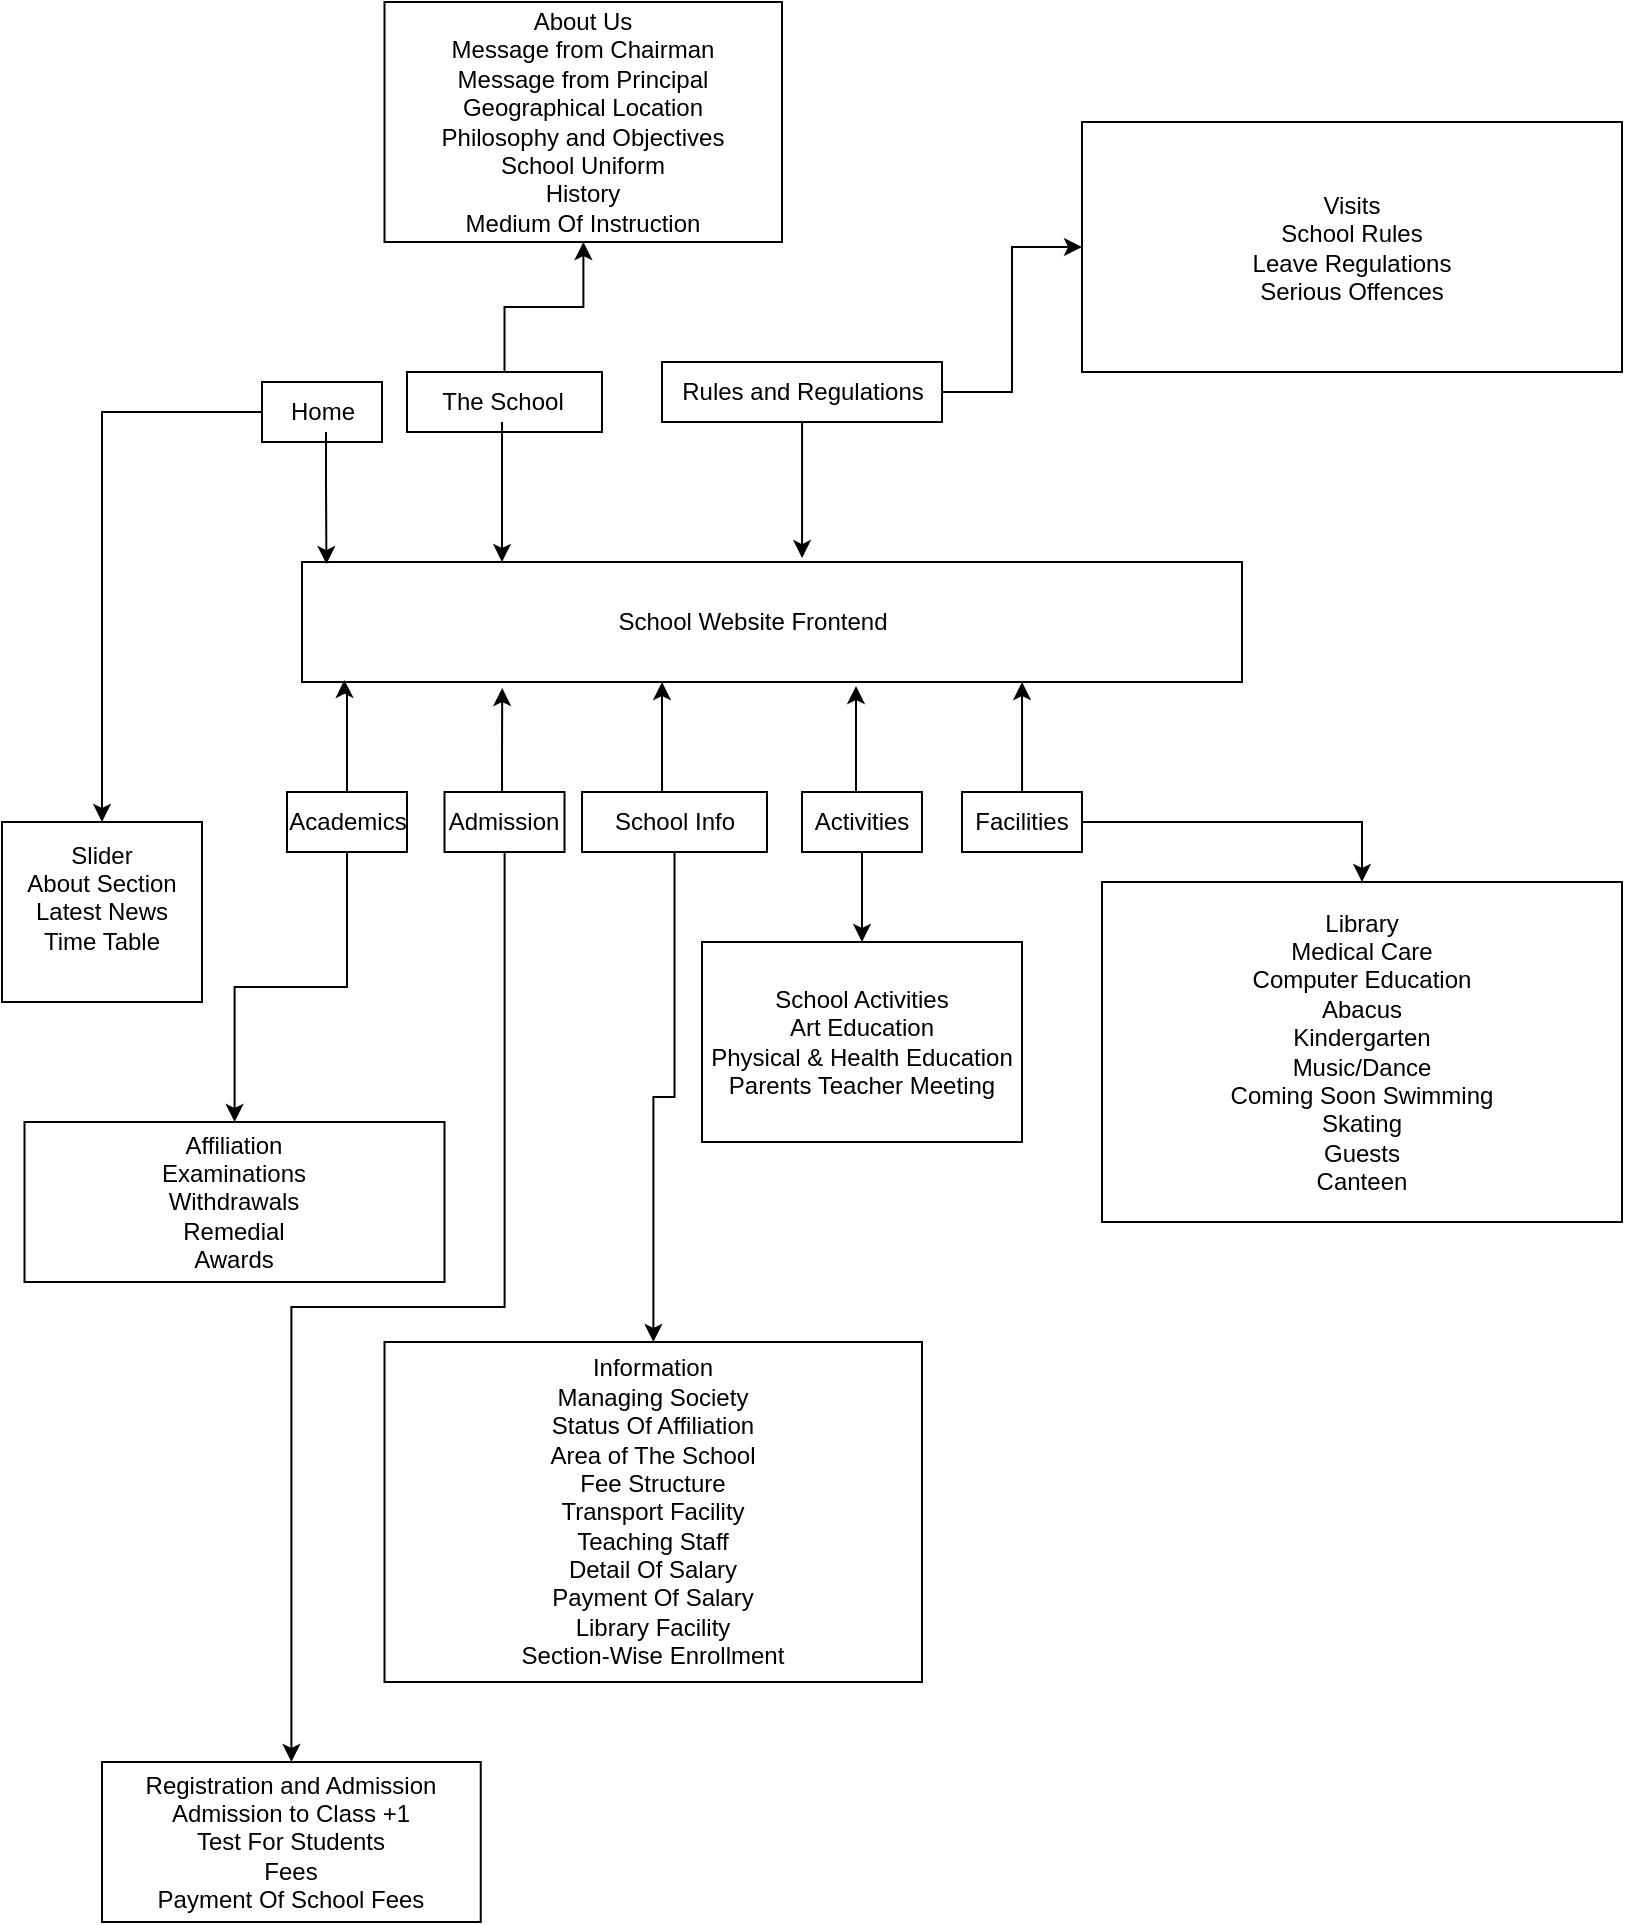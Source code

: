 <mxfile version="14.7.4" type="github">
  <diagram id="DRk5xCEyPXGiM2EW_BMv" name="Page-1">
    <mxGraphModel dx="1422" dy="1894" grid="1" gridSize="10" guides="1" tooltips="1" connect="1" arrows="1" fold="1" page="1" pageScale="1" pageWidth="850" pageHeight="1100" math="0" shadow="0">
      <root>
        <mxCell id="0" />
        <mxCell id="1" parent="0" />
        <mxCell id="dGhKGEyHy4dt6LcUNYCe-1" value="" style="rounded=0;whiteSpace=wrap;html=1;" vertex="1" parent="1">
          <mxGeometry x="170" y="200" width="470" height="60" as="geometry" />
        </mxCell>
        <mxCell id="dGhKGEyHy4dt6LcUNYCe-2" value="School Website Frontend&lt;br&gt;" style="text;html=1;resizable=0;autosize=1;align=center;verticalAlign=middle;points=[];fillColor=none;strokeColor=none;rounded=0;" vertex="1" parent="1">
          <mxGeometry x="320" y="220" width="150" height="20" as="geometry" />
        </mxCell>
        <mxCell id="dGhKGEyHy4dt6LcUNYCe-68" value="" style="edgeStyle=orthogonalEdgeStyle;rounded=0;orthogonalLoop=1;jettySize=auto;html=1;" edge="1" parent="1" source="dGhKGEyHy4dt6LcUNYCe-19" target="dGhKGEyHy4dt6LcUNYCe-67">
          <mxGeometry relative="1" as="geometry" />
        </mxCell>
        <mxCell id="dGhKGEyHy4dt6LcUNYCe-19" value="" style="rounded=0;whiteSpace=wrap;html=1;" vertex="1" parent="1">
          <mxGeometry x="222.5" y="105" width="97.5" height="30" as="geometry" />
        </mxCell>
        <mxCell id="dGhKGEyHy4dt6LcUNYCe-64" value="" style="edgeStyle=orthogonalEdgeStyle;rounded=0;orthogonalLoop=1;jettySize=auto;html=1;entryX=0.532;entryY=-0.033;entryDx=0;entryDy=0;entryPerimeter=0;" edge="1" parent="1" source="dGhKGEyHy4dt6LcUNYCe-21" target="dGhKGEyHy4dt6LcUNYCe-1">
          <mxGeometry relative="1" as="geometry">
            <mxPoint x="420" y="190" as="targetPoint" />
          </mxGeometry>
        </mxCell>
        <mxCell id="dGhKGEyHy4dt6LcUNYCe-70" value="" style="edgeStyle=orthogonalEdgeStyle;rounded=0;orthogonalLoop=1;jettySize=auto;html=1;" edge="1" parent="1" source="dGhKGEyHy4dt6LcUNYCe-21" target="dGhKGEyHy4dt6LcUNYCe-69">
          <mxGeometry relative="1" as="geometry" />
        </mxCell>
        <mxCell id="dGhKGEyHy4dt6LcUNYCe-21" value="" style="rounded=0;whiteSpace=wrap;html=1;" vertex="1" parent="1">
          <mxGeometry x="350" y="100" width="140" height="30" as="geometry" />
        </mxCell>
        <mxCell id="dGhKGEyHy4dt6LcUNYCe-53" value="" style="edgeStyle=orthogonalEdgeStyle;rounded=0;orthogonalLoop=1;jettySize=auto;html=1;entryX=0.045;entryY=0.983;entryDx=0;entryDy=0;entryPerimeter=0;" edge="1" parent="1" source="dGhKGEyHy4dt6LcUNYCe-22" target="dGhKGEyHy4dt6LcUNYCe-1">
          <mxGeometry relative="1" as="geometry">
            <mxPoint x="350" y="270" as="targetPoint" />
            <Array as="points">
              <mxPoint x="193" y="263" />
              <mxPoint x="191" y="263" />
            </Array>
          </mxGeometry>
        </mxCell>
        <mxCell id="dGhKGEyHy4dt6LcUNYCe-72" value="" style="edgeStyle=orthogonalEdgeStyle;rounded=0;orthogonalLoop=1;jettySize=auto;html=1;" edge="1" parent="1" source="dGhKGEyHy4dt6LcUNYCe-22" target="dGhKGEyHy4dt6LcUNYCe-71">
          <mxGeometry relative="1" as="geometry" />
        </mxCell>
        <mxCell id="dGhKGEyHy4dt6LcUNYCe-22" value="Academics" style="rounded=0;whiteSpace=wrap;html=1;" vertex="1" parent="1">
          <mxGeometry x="162.5" y="315" width="60" height="30" as="geometry" />
        </mxCell>
        <mxCell id="dGhKGEyHy4dt6LcUNYCe-56" value="" style="edgeStyle=orthogonalEdgeStyle;rounded=0;orthogonalLoop=1;jettySize=auto;html=1;" edge="1" parent="1" source="dGhKGEyHy4dt6LcUNYCe-23">
          <mxGeometry relative="1" as="geometry">
            <mxPoint x="350" y="260" as="targetPoint" />
            <Array as="points">
              <mxPoint x="350" y="260" />
            </Array>
          </mxGeometry>
        </mxCell>
        <mxCell id="dGhKGEyHy4dt6LcUNYCe-77" value="" style="edgeStyle=orthogonalEdgeStyle;rounded=0;orthogonalLoop=1;jettySize=auto;html=1;" edge="1" parent="1" source="dGhKGEyHy4dt6LcUNYCe-23" target="dGhKGEyHy4dt6LcUNYCe-76">
          <mxGeometry relative="1" as="geometry" />
        </mxCell>
        <mxCell id="dGhKGEyHy4dt6LcUNYCe-23" value="School Info" style="rounded=0;whiteSpace=wrap;html=1;" vertex="1" parent="1">
          <mxGeometry x="310" y="315" width="92.5" height="30" as="geometry" />
        </mxCell>
        <mxCell id="dGhKGEyHy4dt6LcUNYCe-57" value="" style="edgeStyle=orthogonalEdgeStyle;rounded=0;orthogonalLoop=1;jettySize=auto;html=1;" edge="1" parent="1" source="dGhKGEyHy4dt6LcUNYCe-24">
          <mxGeometry relative="1" as="geometry">
            <mxPoint x="447" y="262" as="targetPoint" />
            <Array as="points">
              <mxPoint x="447" y="300" />
              <mxPoint x="447" y="300" />
            </Array>
          </mxGeometry>
        </mxCell>
        <mxCell id="dGhKGEyHy4dt6LcUNYCe-79" value="" style="edgeStyle=orthogonalEdgeStyle;rounded=0;orthogonalLoop=1;jettySize=auto;html=1;" edge="1" parent="1" source="dGhKGEyHy4dt6LcUNYCe-24" target="dGhKGEyHy4dt6LcUNYCe-78">
          <mxGeometry relative="1" as="geometry" />
        </mxCell>
        <mxCell id="dGhKGEyHy4dt6LcUNYCe-24" value="Activities" style="rounded=0;whiteSpace=wrap;html=1;" vertex="1" parent="1">
          <mxGeometry x="420" y="315" width="60" height="30" as="geometry" />
        </mxCell>
        <mxCell id="dGhKGEyHy4dt6LcUNYCe-58" value="" style="edgeStyle=orthogonalEdgeStyle;rounded=0;orthogonalLoop=1;jettySize=auto;html=1;entryX=0.766;entryY=1;entryDx=0;entryDy=0;entryPerimeter=0;" edge="1" parent="1" source="dGhKGEyHy4dt6LcUNYCe-25" target="dGhKGEyHy4dt6LcUNYCe-1">
          <mxGeometry relative="1" as="geometry">
            <mxPoint x="530" y="270" as="targetPoint" />
          </mxGeometry>
        </mxCell>
        <mxCell id="dGhKGEyHy4dt6LcUNYCe-81" value="" style="edgeStyle=orthogonalEdgeStyle;rounded=0;orthogonalLoop=1;jettySize=auto;html=1;" edge="1" parent="1" source="dGhKGEyHy4dt6LcUNYCe-25" target="dGhKGEyHy4dt6LcUNYCe-80">
          <mxGeometry relative="1" as="geometry" />
        </mxCell>
        <mxCell id="dGhKGEyHy4dt6LcUNYCe-25" value="Facilities" style="rounded=0;whiteSpace=wrap;html=1;" vertex="1" parent="1">
          <mxGeometry x="500" y="315" width="60" height="30" as="geometry" />
        </mxCell>
        <mxCell id="dGhKGEyHy4dt6LcUNYCe-66" value="" style="edgeStyle=orthogonalEdgeStyle;rounded=0;orthogonalLoop=1;jettySize=auto;html=1;" edge="1" parent="1" source="dGhKGEyHy4dt6LcUNYCe-27" target="dGhKGEyHy4dt6LcUNYCe-65">
          <mxGeometry relative="1" as="geometry" />
        </mxCell>
        <mxCell id="dGhKGEyHy4dt6LcUNYCe-27" value="" style="rounded=0;whiteSpace=wrap;html=1;" vertex="1" parent="1">
          <mxGeometry x="150" y="110" width="60" height="30" as="geometry" />
        </mxCell>
        <mxCell id="dGhKGEyHy4dt6LcUNYCe-61" style="edgeStyle=orthogonalEdgeStyle;rounded=0;orthogonalLoop=1;jettySize=auto;html=1;entryX=0.026;entryY=0.017;entryDx=0;entryDy=0;entryPerimeter=0;" edge="1" parent="1" source="dGhKGEyHy4dt6LcUNYCe-36" target="dGhKGEyHy4dt6LcUNYCe-1">
          <mxGeometry relative="1" as="geometry">
            <Array as="points">
              <mxPoint x="182" y="160" />
              <mxPoint x="182" y="160" />
            </Array>
          </mxGeometry>
        </mxCell>
        <mxCell id="dGhKGEyHy4dt6LcUNYCe-36" value="Home" style="text;html=1;resizable=0;autosize=1;align=center;verticalAlign=middle;points=[];fillColor=none;strokeColor=none;rounded=0;" vertex="1" parent="1">
          <mxGeometry x="155" y="115" width="50" height="20" as="geometry" />
        </mxCell>
        <mxCell id="dGhKGEyHy4dt6LcUNYCe-62" value="" style="edgeStyle=orthogonalEdgeStyle;rounded=0;orthogonalLoop=1;jettySize=auto;html=1;" edge="1" parent="1" source="dGhKGEyHy4dt6LcUNYCe-45" target="dGhKGEyHy4dt6LcUNYCe-1">
          <mxGeometry relative="1" as="geometry">
            <Array as="points">
              <mxPoint x="270" y="190" />
              <mxPoint x="270" y="190" />
            </Array>
          </mxGeometry>
        </mxCell>
        <mxCell id="dGhKGEyHy4dt6LcUNYCe-45" value="The School" style="text;html=1;resizable=0;autosize=1;align=center;verticalAlign=middle;points=[];fillColor=none;strokeColor=none;rounded=0;" vertex="1" parent="1">
          <mxGeometry x="230" y="110" width="80" height="20" as="geometry" />
        </mxCell>
        <mxCell id="dGhKGEyHy4dt6LcUNYCe-46" value="Rules and Regulations" style="text;html=1;resizable=0;autosize=1;align=center;verticalAlign=middle;points=[];fillColor=none;strokeColor=none;rounded=0;" vertex="1" parent="1">
          <mxGeometry x="350" y="105" width="140" height="20" as="geometry" />
        </mxCell>
        <mxCell id="dGhKGEyHy4dt6LcUNYCe-55" value="" style="edgeStyle=orthogonalEdgeStyle;rounded=0;orthogonalLoop=1;jettySize=auto;html=1;entryX=0.213;entryY=1.05;entryDx=0;entryDy=0;entryPerimeter=0;" edge="1" parent="1" source="dGhKGEyHy4dt6LcUNYCe-54" target="dGhKGEyHy4dt6LcUNYCe-1">
          <mxGeometry relative="1" as="geometry">
            <mxPoint x="271" y="280" as="targetPoint" />
            <Array as="points">
              <mxPoint x="270" y="300" />
              <mxPoint x="270" y="300" />
            </Array>
          </mxGeometry>
        </mxCell>
        <mxCell id="dGhKGEyHy4dt6LcUNYCe-75" value="" style="edgeStyle=orthogonalEdgeStyle;rounded=0;orthogonalLoop=1;jettySize=auto;html=1;" edge="1" parent="1" source="dGhKGEyHy4dt6LcUNYCe-54" target="dGhKGEyHy4dt6LcUNYCe-74">
          <mxGeometry relative="1" as="geometry" />
        </mxCell>
        <mxCell id="dGhKGEyHy4dt6LcUNYCe-54" value="Admission" style="rounded=0;whiteSpace=wrap;html=1;" vertex="1" parent="1">
          <mxGeometry x="241.25" y="315" width="60" height="30" as="geometry" />
        </mxCell>
        <mxCell id="dGhKGEyHy4dt6LcUNYCe-65" value="Slider&lt;br&gt;About Section&lt;br&gt;Latest News&lt;br&gt;Time Table&lt;br&gt;&lt;br&gt;" style="rounded=0;whiteSpace=wrap;html=1;" vertex="1" parent="1">
          <mxGeometry x="20" y="330" width="100" height="90" as="geometry" />
        </mxCell>
        <mxCell id="dGhKGEyHy4dt6LcUNYCe-67" value="About Us&lt;br&gt;Message from Chairman&lt;br&gt;Message from Principal&lt;br&gt;Geographical Location&lt;br&gt;Philosophy and Objectives&lt;br&gt;School Uniform&lt;br&gt;History&lt;br&gt;Medium Of Instruction" style="whiteSpace=wrap;html=1;rounded=0;" vertex="1" parent="1">
          <mxGeometry x="211.25" y="-80" width="198.75" height="120" as="geometry" />
        </mxCell>
        <mxCell id="dGhKGEyHy4dt6LcUNYCe-69" value="Visits&lt;br&gt;School Rules&lt;br&gt;Leave Regulations&lt;br&gt;Serious Offences" style="whiteSpace=wrap;html=1;rounded=0;" vertex="1" parent="1">
          <mxGeometry x="560" y="-20" width="270" height="125" as="geometry" />
        </mxCell>
        <mxCell id="dGhKGEyHy4dt6LcUNYCe-71" value="Affiliation&lt;br&gt;Examinations&lt;br&gt;Withdrawals&lt;br&gt;Remedial&lt;br&gt;Awards" style="whiteSpace=wrap;html=1;rounded=0;" vertex="1" parent="1">
          <mxGeometry x="31.25" y="480" width="210" height="80" as="geometry" />
        </mxCell>
        <mxCell id="dGhKGEyHy4dt6LcUNYCe-74" value="Registration and Admission&lt;br&gt;Admission to Class +1&lt;br&gt;Test For Students&lt;br&gt;Fees&lt;br&gt;Payment Of School Fees" style="whiteSpace=wrap;html=1;rounded=0;" vertex="1" parent="1">
          <mxGeometry x="70" y="800" width="189.37" height="80" as="geometry" />
        </mxCell>
        <mxCell id="dGhKGEyHy4dt6LcUNYCe-76" value="Information&lt;br&gt;Managing Society&lt;br&gt;Status Of Affiliation&lt;br&gt;Area of The School&lt;br&gt;Fee Structure&lt;br&gt;Transport Facility&lt;br&gt;Teaching Staff&lt;br&gt;Detail Of Salary&lt;br&gt;Payment Of Salary&lt;br&gt;Library Facility&lt;br&gt;Section-Wise Enrollment" style="whiteSpace=wrap;html=1;rounded=0;" vertex="1" parent="1">
          <mxGeometry x="211.25" y="590" width="268.75" height="170" as="geometry" />
        </mxCell>
        <mxCell id="dGhKGEyHy4dt6LcUNYCe-78" value="School Activities&lt;br&gt;Art Education&lt;br&gt;Physical &amp;amp; Health Education&lt;br&gt;Parents Teacher Meeting" style="whiteSpace=wrap;html=1;rounded=0;" vertex="1" parent="1">
          <mxGeometry x="370" y="390" width="160" height="100" as="geometry" />
        </mxCell>
        <mxCell id="dGhKGEyHy4dt6LcUNYCe-80" value="Library&lt;br&gt;Medical Care&lt;br&gt;Computer Education&lt;br&gt;Abacus&lt;br&gt;Kindergarten&lt;br&gt;Music/Dance&lt;br&gt;Coming Soon Swimming&lt;br&gt;Skating&lt;br&gt;Guests&lt;br&gt;Canteen" style="whiteSpace=wrap;html=1;rounded=0;" vertex="1" parent="1">
          <mxGeometry x="570" y="360" width="260" height="170" as="geometry" />
        </mxCell>
      </root>
    </mxGraphModel>
  </diagram>
</mxfile>
